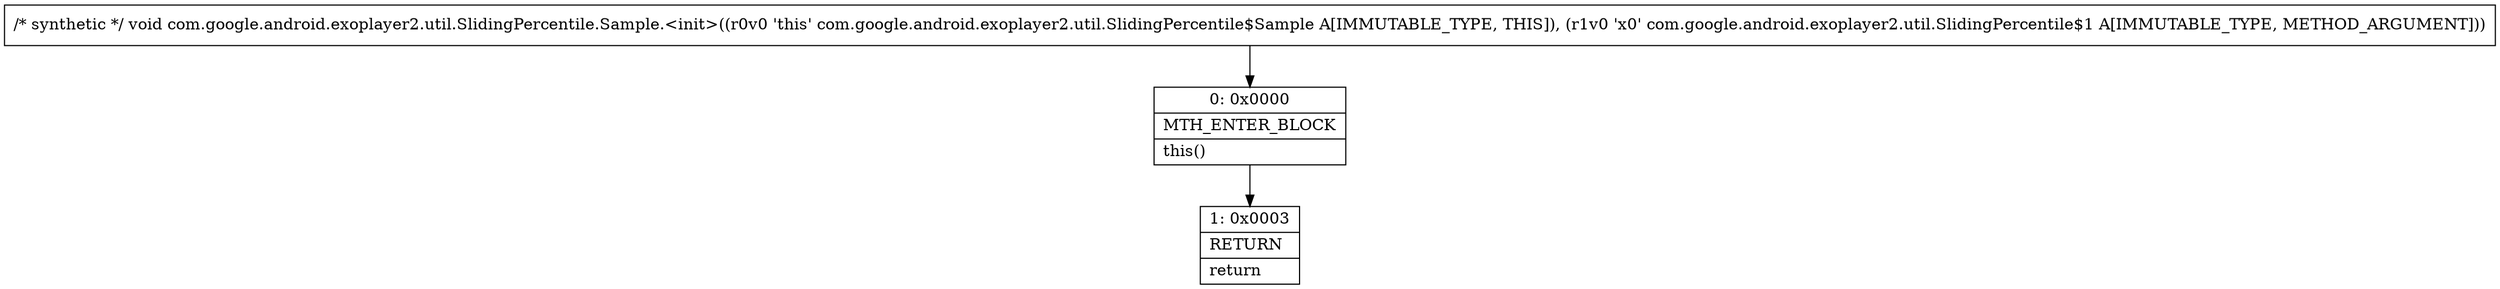 digraph "CFG forcom.google.android.exoplayer2.util.SlidingPercentile.Sample.\<init\>(Lcom\/google\/android\/exoplayer2\/util\/SlidingPercentile$1;)V" {
Node_0 [shape=record,label="{0\:\ 0x0000|MTH_ENTER_BLOCK\l|this()\l}"];
Node_1 [shape=record,label="{1\:\ 0x0003|RETURN\l|return\l}"];
MethodNode[shape=record,label="{\/* synthetic *\/ void com.google.android.exoplayer2.util.SlidingPercentile.Sample.\<init\>((r0v0 'this' com.google.android.exoplayer2.util.SlidingPercentile$Sample A[IMMUTABLE_TYPE, THIS]), (r1v0 'x0' com.google.android.exoplayer2.util.SlidingPercentile$1 A[IMMUTABLE_TYPE, METHOD_ARGUMENT])) }"];
MethodNode -> Node_0;
Node_0 -> Node_1;
}

